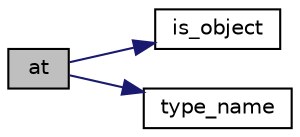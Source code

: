digraph "at"
{
 // LATEX_PDF_SIZE
  edge [fontname="Helvetica",fontsize="10",labelfontname="Helvetica",labelfontsize="10"];
  node [fontname="Helvetica",fontsize="10",shape=record];
  rankdir="LR";
  Node1 [label="at",height=0.2,width=0.4,color="black", fillcolor="grey75", style="filled", fontcolor="black",tooltip="access specified object element with bounds checking"];
  Node1 -> Node2 [color="midnightblue",fontsize="10",style="solid",fontname="Helvetica"];
  Node2 [label="is_object",height=0.2,width=0.4,color="black", fillcolor="white", style="filled",URL="$classnlohmann_1_1basic__json.html#ad6a2a9425ea3806424417c2e7dcdbc01",tooltip="return whether value is an object"];
  Node1 -> Node3 [color="midnightblue",fontsize="10",style="solid",fontname="Helvetica"];
  Node3 [label="type_name",height=0.2,width=0.4,color="black", fillcolor="white", style="filled",URL="$classnlohmann_1_1basic__json.html#a99cfa952f8b8deaae2505c89507ff3cd",tooltip="return the type as string"];
}
